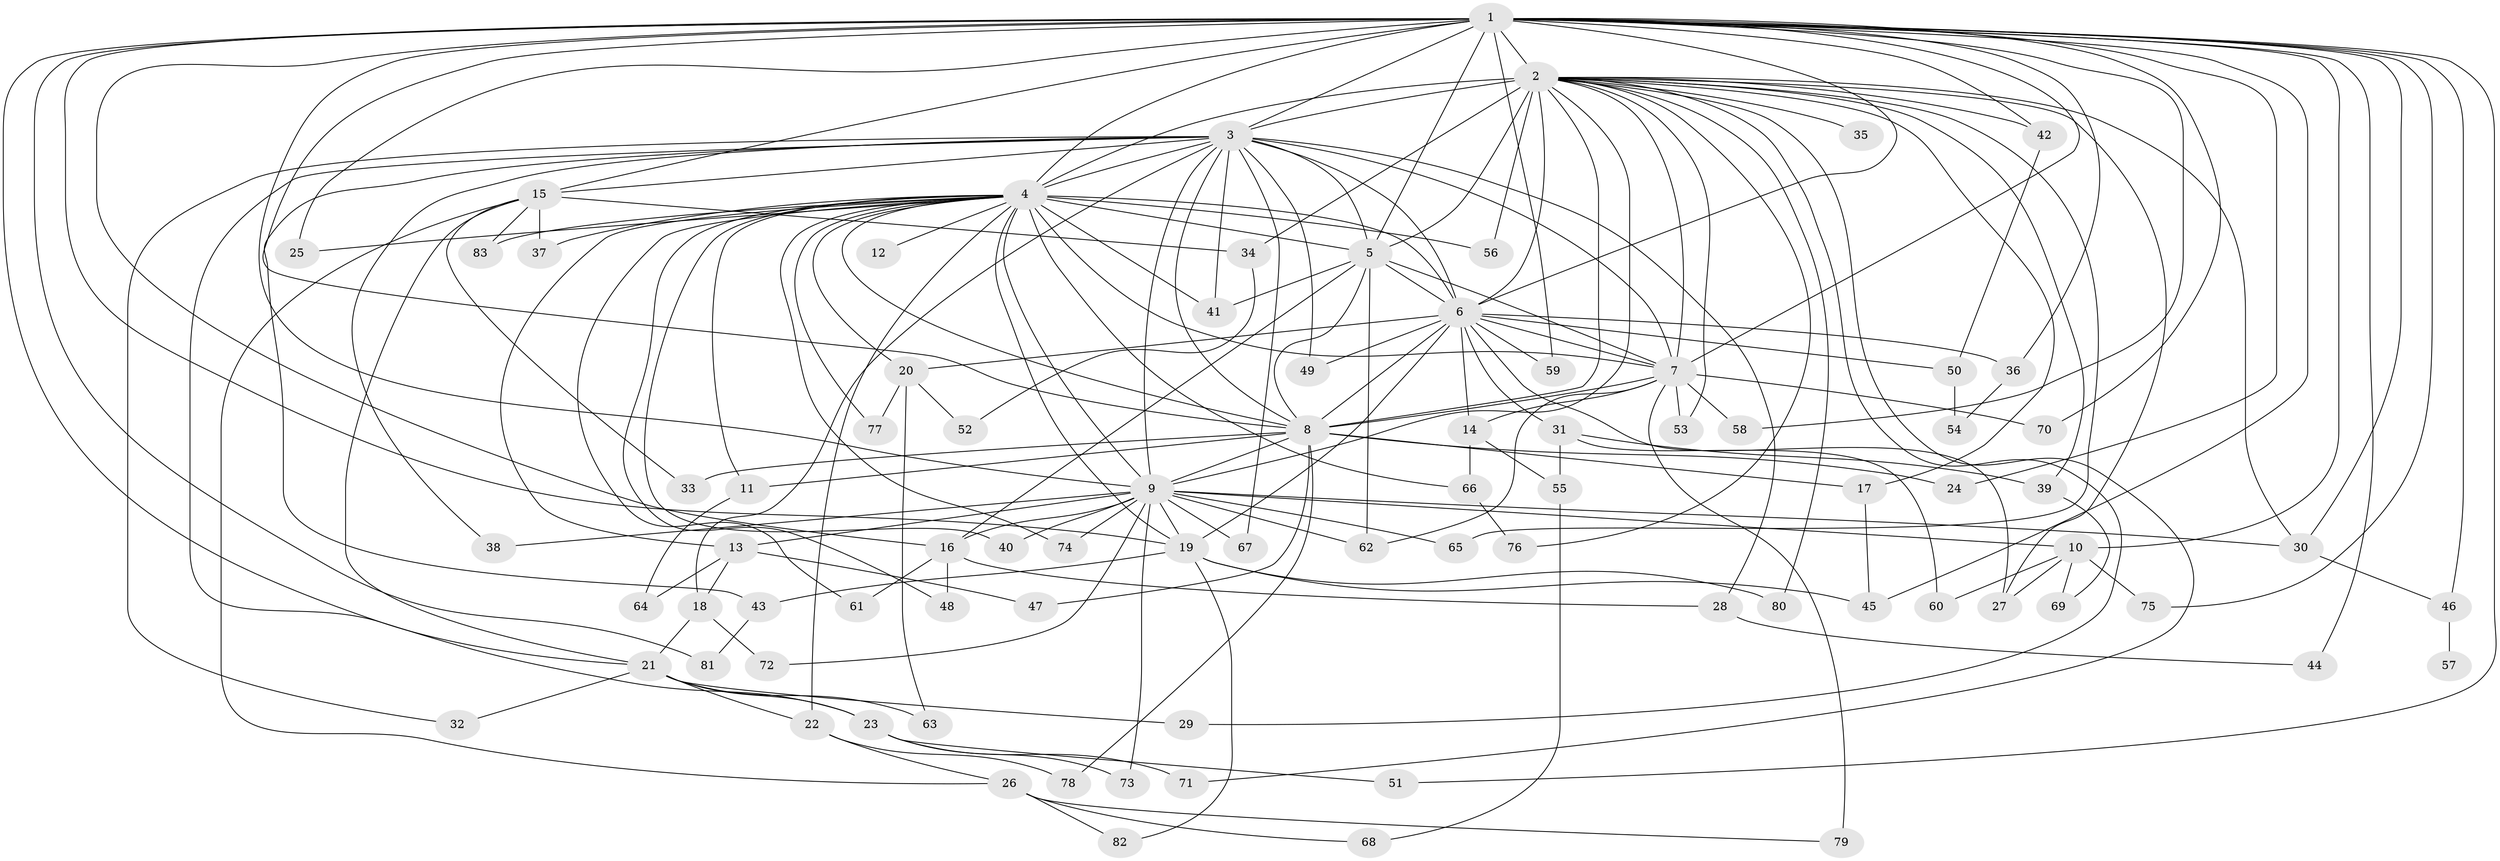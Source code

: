 // original degree distribution, {35: 0.00847457627118644, 18: 0.00847457627118644, 17: 0.025423728813559324, 23: 0.01694915254237288, 20: 0.00847457627118644, 19: 0.01694915254237288, 16: 0.00847457627118644, 5: 0.059322033898305086, 6: 0.025423728813559324, 3: 0.17796610169491525, 2: 0.559322033898305, 4: 0.06779661016949153, 9: 0.01694915254237288}
// Generated by graph-tools (version 1.1) at 2025/49/03/04/25 22:49:43]
// undirected, 83 vertices, 186 edges
graph export_dot {
  node [color=gray90,style=filled];
  1;
  2;
  3;
  4;
  5;
  6;
  7;
  8;
  9;
  10;
  11;
  12;
  13;
  14;
  15;
  16;
  17;
  18;
  19;
  20;
  21;
  22;
  23;
  24;
  25;
  26;
  27;
  28;
  29;
  30;
  31;
  32;
  33;
  34;
  35;
  36;
  37;
  38;
  39;
  40;
  41;
  42;
  43;
  44;
  45;
  46;
  47;
  48;
  49;
  50;
  51;
  52;
  53;
  54;
  55;
  56;
  57;
  58;
  59;
  60;
  61;
  62;
  63;
  64;
  65;
  66;
  67;
  68;
  69;
  70;
  71;
  72;
  73;
  74;
  75;
  76;
  77;
  78;
  79;
  80;
  81;
  82;
  83;
  1 -- 2 [weight=2.0];
  1 -- 3 [weight=2.0];
  1 -- 4 [weight=3.0];
  1 -- 5 [weight=2.0];
  1 -- 6 [weight=1.0];
  1 -- 7 [weight=1.0];
  1 -- 8 [weight=1.0];
  1 -- 9 [weight=2.0];
  1 -- 10 [weight=1.0];
  1 -- 15 [weight=1.0];
  1 -- 16 [weight=1.0];
  1 -- 19 [weight=1.0];
  1 -- 21 [weight=2.0];
  1 -- 24 [weight=1.0];
  1 -- 25 [weight=1.0];
  1 -- 30 [weight=2.0];
  1 -- 36 [weight=1.0];
  1 -- 42 [weight=1.0];
  1 -- 44 [weight=1.0];
  1 -- 45 [weight=1.0];
  1 -- 46 [weight=1.0];
  1 -- 51 [weight=1.0];
  1 -- 58 [weight=1.0];
  1 -- 59 [weight=1.0];
  1 -- 70 [weight=1.0];
  1 -- 75 [weight=1.0];
  1 -- 81 [weight=1.0];
  2 -- 3 [weight=3.0];
  2 -- 4 [weight=3.0];
  2 -- 5 [weight=12.0];
  2 -- 6 [weight=1.0];
  2 -- 7 [weight=2.0];
  2 -- 8 [weight=1.0];
  2 -- 9 [weight=1.0];
  2 -- 17 [weight=1.0];
  2 -- 27 [weight=1.0];
  2 -- 29 [weight=1.0];
  2 -- 30 [weight=1.0];
  2 -- 34 [weight=1.0];
  2 -- 35 [weight=2.0];
  2 -- 39 [weight=1.0];
  2 -- 42 [weight=1.0];
  2 -- 53 [weight=1.0];
  2 -- 56 [weight=1.0];
  2 -- 65 [weight=2.0];
  2 -- 71 [weight=1.0];
  2 -- 76 [weight=1.0];
  2 -- 80 [weight=1.0];
  3 -- 4 [weight=4.0];
  3 -- 5 [weight=2.0];
  3 -- 6 [weight=2.0];
  3 -- 7 [weight=3.0];
  3 -- 8 [weight=2.0];
  3 -- 9 [weight=1.0];
  3 -- 15 [weight=2.0];
  3 -- 18 [weight=1.0];
  3 -- 23 [weight=1.0];
  3 -- 28 [weight=1.0];
  3 -- 32 [weight=1.0];
  3 -- 38 [weight=1.0];
  3 -- 41 [weight=1.0];
  3 -- 43 [weight=1.0];
  3 -- 49 [weight=1.0];
  3 -- 67 [weight=1.0];
  4 -- 5 [weight=2.0];
  4 -- 6 [weight=3.0];
  4 -- 7 [weight=2.0];
  4 -- 8 [weight=2.0];
  4 -- 9 [weight=1.0];
  4 -- 11 [weight=1.0];
  4 -- 12 [weight=2.0];
  4 -- 13 [weight=1.0];
  4 -- 19 [weight=1.0];
  4 -- 20 [weight=1.0];
  4 -- 22 [weight=1.0];
  4 -- 25 [weight=1.0];
  4 -- 37 [weight=1.0];
  4 -- 40 [weight=1.0];
  4 -- 41 [weight=1.0];
  4 -- 48 [weight=1.0];
  4 -- 56 [weight=1.0];
  4 -- 61 [weight=1.0];
  4 -- 66 [weight=1.0];
  4 -- 74 [weight=1.0];
  4 -- 77 [weight=1.0];
  4 -- 83 [weight=1.0];
  5 -- 6 [weight=1.0];
  5 -- 7 [weight=1.0];
  5 -- 8 [weight=1.0];
  5 -- 16 [weight=1.0];
  5 -- 41 [weight=1.0];
  5 -- 62 [weight=1.0];
  6 -- 7 [weight=1.0];
  6 -- 8 [weight=1.0];
  6 -- 14 [weight=1.0];
  6 -- 19 [weight=1.0];
  6 -- 20 [weight=1.0];
  6 -- 27 [weight=1.0];
  6 -- 31 [weight=1.0];
  6 -- 36 [weight=1.0];
  6 -- 49 [weight=1.0];
  6 -- 50 [weight=1.0];
  6 -- 59 [weight=1.0];
  7 -- 8 [weight=1.0];
  7 -- 14 [weight=1.0];
  7 -- 53 [weight=1.0];
  7 -- 58 [weight=1.0];
  7 -- 62 [weight=1.0];
  7 -- 70 [weight=1.0];
  7 -- 79 [weight=1.0];
  8 -- 9 [weight=1.0];
  8 -- 11 [weight=1.0];
  8 -- 17 [weight=1.0];
  8 -- 24 [weight=1.0];
  8 -- 33 [weight=1.0];
  8 -- 47 [weight=1.0];
  8 -- 78 [weight=1.0];
  9 -- 10 [weight=1.0];
  9 -- 13 [weight=1.0];
  9 -- 16 [weight=2.0];
  9 -- 19 [weight=1.0];
  9 -- 30 [weight=2.0];
  9 -- 38 [weight=1.0];
  9 -- 40 [weight=1.0];
  9 -- 62 [weight=1.0];
  9 -- 65 [weight=1.0];
  9 -- 67 [weight=1.0];
  9 -- 72 [weight=1.0];
  9 -- 73 [weight=1.0];
  9 -- 74 [weight=1.0];
  10 -- 27 [weight=1.0];
  10 -- 60 [weight=1.0];
  10 -- 69 [weight=1.0];
  10 -- 75 [weight=1.0];
  11 -- 64 [weight=1.0];
  13 -- 18 [weight=1.0];
  13 -- 47 [weight=1.0];
  13 -- 64 [weight=1.0];
  14 -- 55 [weight=1.0];
  14 -- 66 [weight=1.0];
  15 -- 21 [weight=1.0];
  15 -- 26 [weight=1.0];
  15 -- 33 [weight=1.0];
  15 -- 34 [weight=1.0];
  15 -- 37 [weight=1.0];
  15 -- 83 [weight=1.0];
  16 -- 28 [weight=1.0];
  16 -- 48 [weight=1.0];
  16 -- 61 [weight=1.0];
  17 -- 45 [weight=1.0];
  18 -- 21 [weight=2.0];
  18 -- 72 [weight=1.0];
  19 -- 43 [weight=1.0];
  19 -- 45 [weight=1.0];
  19 -- 80 [weight=1.0];
  19 -- 82 [weight=1.0];
  20 -- 52 [weight=1.0];
  20 -- 63 [weight=1.0];
  20 -- 77 [weight=1.0];
  21 -- 22 [weight=1.0];
  21 -- 23 [weight=1.0];
  21 -- 29 [weight=1.0];
  21 -- 32 [weight=1.0];
  21 -- 63 [weight=1.0];
  22 -- 26 [weight=1.0];
  22 -- 78 [weight=1.0];
  23 -- 51 [weight=1.0];
  23 -- 71 [weight=1.0];
  23 -- 73 [weight=1.0];
  26 -- 68 [weight=1.0];
  26 -- 79 [weight=1.0];
  26 -- 82 [weight=1.0];
  28 -- 44 [weight=1.0];
  30 -- 46 [weight=1.0];
  31 -- 39 [weight=1.0];
  31 -- 55 [weight=1.0];
  31 -- 60 [weight=1.0];
  34 -- 52 [weight=1.0];
  36 -- 54 [weight=1.0];
  39 -- 69 [weight=1.0];
  42 -- 50 [weight=1.0];
  43 -- 81 [weight=1.0];
  46 -- 57 [weight=1.0];
  50 -- 54 [weight=1.0];
  55 -- 68 [weight=1.0];
  66 -- 76 [weight=1.0];
}
